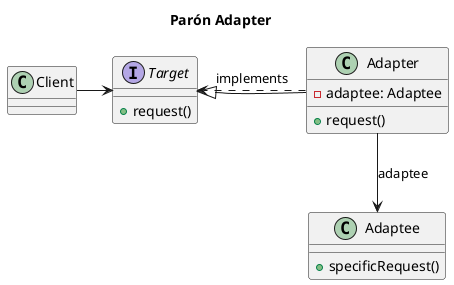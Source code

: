 @startuml Adapter Diagram
title Parón Adapter

interface Target {
    +request()
}

class Adaptee {
    +specificRequest()
}

class Adapter {
    +request()
    -adaptee: Adaptee
}

class Client

Client -> Target
Target <|- Adapter
Adapter --> Adaptee : adaptee
Adapter ..> Target : implements

@enduml
